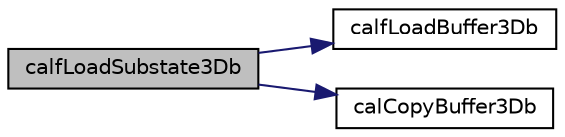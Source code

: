 digraph "calfLoadSubstate3Db"
{
  edge [fontname="Helvetica",fontsize="10",labelfontname="Helvetica",labelfontsize="10"];
  node [fontname="Helvetica",fontsize="10",shape=record];
  rankdir="LR";
  Node1 [label="calfLoadSubstate3Db",height=0.2,width=0.4,color="black", fillcolor="grey75", style="filled" fontcolor="black"];
  Node1 -> Node2 [color="midnightblue",fontsize="10",style="solid",fontname="Helvetica"];
  Node2 [label="calfLoadBuffer3Db",height=0.2,width=0.4,color="black", fillcolor="white", style="filled",URL="$cal3_d_buffer_i_o_8c.html#a1579a6f0f9411badd1c14fab92e3acc6",tooltip="Loads a byte 3D buffer from file. "];
  Node1 -> Node3 [color="midnightblue",fontsize="10",style="solid",fontname="Helvetica"];
  Node3 [label="calCopyBuffer3Db",height=0.2,width=0.4,color="black", fillcolor="white", style="filled",URL="$cal3_d_buffer_8c.html#a32f02744c620c390f296582be28415ac",tooltip="Byte linearized 3D buffer copy function. "];
}
